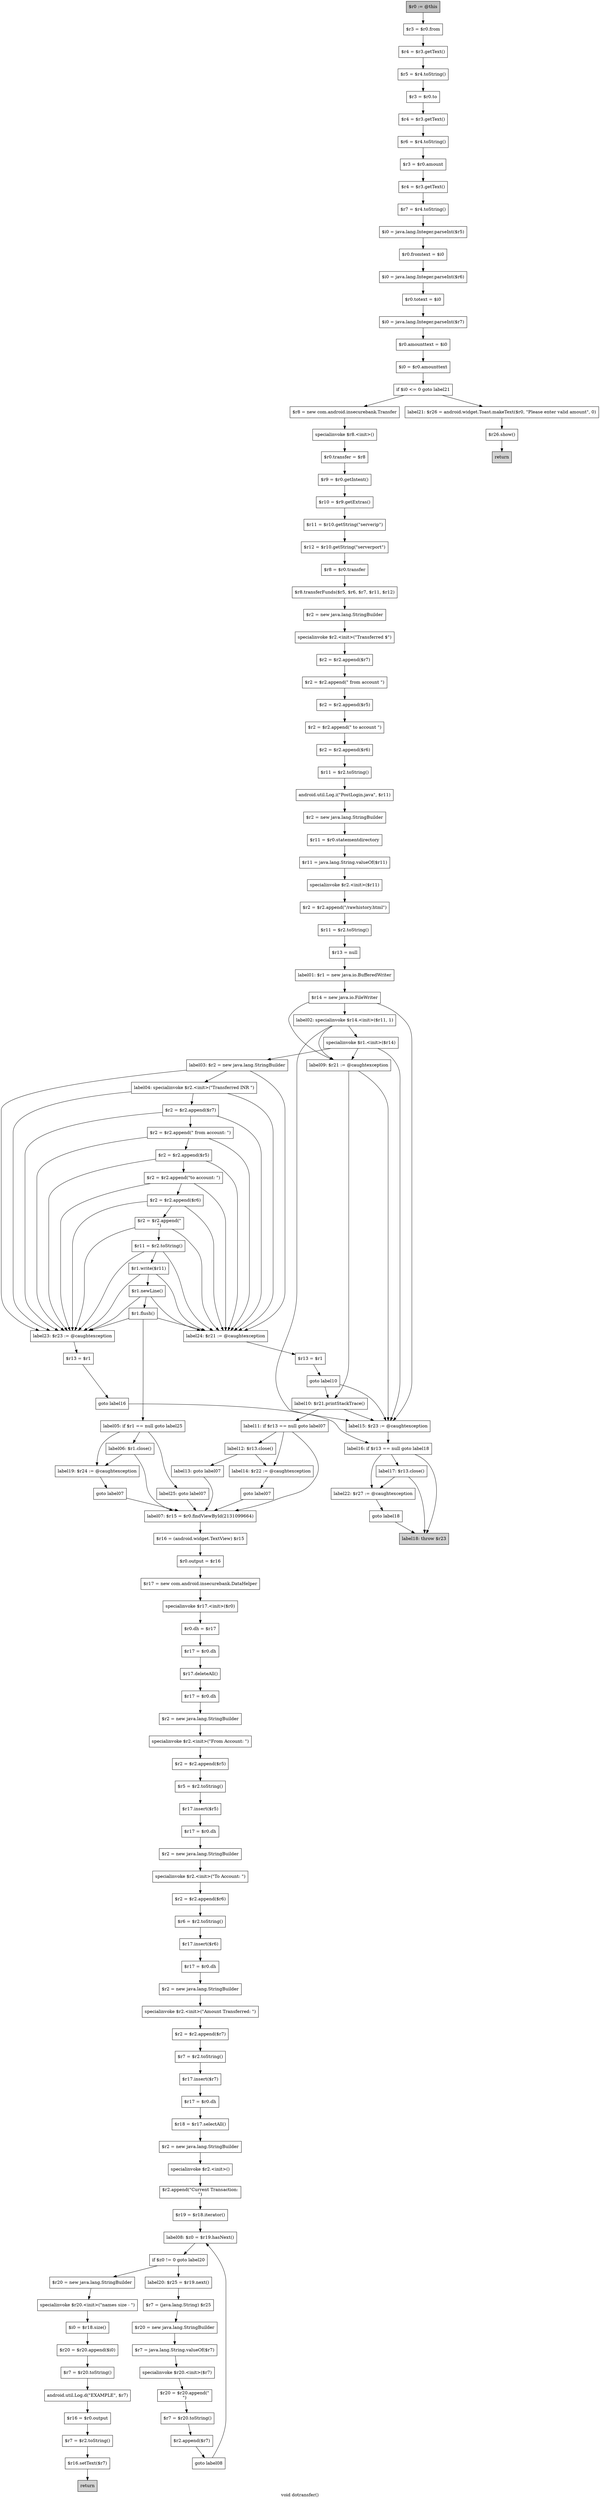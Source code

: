 digraph "void dotransfer()" {
    label="void dotransfer()";
    node [shape=box];
    "0" [style=filled,fillcolor=gray,label="$r0 := @this",];
    "1" [label="$r3 = $r0.from",];
    "0"->"1";
    "2" [label="$r4 = $r3.getText()",];
    "1"->"2";
    "3" [label="$r5 = $r4.toString()",];
    "2"->"3";
    "4" [label="$r3 = $r0.to",];
    "3"->"4";
    "5" [label="$r4 = $r3.getText()",];
    "4"->"5";
    "6" [label="$r6 = $r4.toString()",];
    "5"->"6";
    "7" [label="$r3 = $r0.amount",];
    "6"->"7";
    "8" [label="$r4 = $r3.getText()",];
    "7"->"8";
    "9" [label="$r7 = $r4.toString()",];
    "8"->"9";
    "10" [label="$i0 = java.lang.Integer.parseInt($r5)",];
    "9"->"10";
    "11" [label="$r0.fromtext = $i0",];
    "10"->"11";
    "12" [label="$i0 = java.lang.Integer.parseInt($r6)",];
    "11"->"12";
    "13" [label="$r0.totext = $i0",];
    "12"->"13";
    "14" [label="$i0 = java.lang.Integer.parseInt($r7)",];
    "13"->"14";
    "15" [label="$r0.amounttext = $i0",];
    "14"->"15";
    "16" [label="$i0 = $r0.amounttext",];
    "15"->"16";
    "17" [label="if $i0 <= 0 goto label21",];
    "16"->"17";
    "18" [label="$r8 = new com.android.insecurebank.Transfer",];
    "17"->"18";
    "127" [label="label21: $r26 = android.widget.Toast.makeText($r0, \"Please enter valid amount\", 0)",];
    "17"->"127";
    "19" [label="specialinvoke $r8.<init>()",];
    "18"->"19";
    "20" [label="$r0.transfer = $r8",];
    "19"->"20";
    "21" [label="$r9 = $r0.getIntent()",];
    "20"->"21";
    "22" [label="$r10 = $r9.getExtras()",];
    "21"->"22";
    "23" [label="$r11 = $r10.getString(\"serverip\")",];
    "22"->"23";
    "24" [label="$r12 = $r10.getString(\"serverport\")",];
    "23"->"24";
    "25" [label="$r8 = $r0.transfer",];
    "24"->"25";
    "26" [label="$r8.transferFunds($r5, $r6, $r7, $r11, $r12)",];
    "25"->"26";
    "27" [label="$r2 = new java.lang.StringBuilder",];
    "26"->"27";
    "28" [label="specialinvoke $r2.<init>(\"Transferred $\")",];
    "27"->"28";
    "29" [label="$r2 = $r2.append($r7)",];
    "28"->"29";
    "30" [label="$r2 = $r2.append(\" from account \")",];
    "29"->"30";
    "31" [label="$r2 = $r2.append($r5)",];
    "30"->"31";
    "32" [label="$r2 = $r2.append(\" to account \")",];
    "31"->"32";
    "33" [label="$r2 = $r2.append($r6)",];
    "32"->"33";
    "34" [label="$r11 = $r2.toString()",];
    "33"->"34";
    "35" [label="android.util.Log.i(\"PostLogin.java\", $r11)",];
    "34"->"35";
    "36" [label="$r2 = new java.lang.StringBuilder",];
    "35"->"36";
    "37" [label="$r11 = $r0.statementdirectory",];
    "36"->"37";
    "38" [label="$r11 = java.lang.String.valueOf($r11)",];
    "37"->"38";
    "39" [label="specialinvoke $r2.<init>($r11)",];
    "38"->"39";
    "40" [label="$r2 = $r2.append(\"/rawhistory.html\")",];
    "39"->"40";
    "41" [label="$r11 = $r2.toString()",];
    "40"->"41";
    "42" [label="$r13 = null",];
    "41"->"42";
    "43" [label="label01: $r1 = new java.io.BufferedWriter",];
    "42"->"43";
    "44" [label="$r14 = new java.io.FileWriter",];
    "43"->"44";
    "45" [label="label02: specialinvoke $r14.<init>($r11, 1)",];
    "44"->"45";
    "105" [label="label09: $r21 := @caughtexception",];
    "44"->"105";
    "112" [label="label15: $r23 := @caughtexception",];
    "44"->"112";
    "46" [label="specialinvoke $r1.<init>($r14)",];
    "45"->"46";
    "45"->"105";
    "45"->"112";
    "47" [label="label03: $r2 = new java.lang.StringBuilder",];
    "46"->"47";
    "46"->"105";
    "46"->"112";
    "48" [label="label04: specialinvoke $r2.<init>(\"Transferred INR \")",];
    "47"->"48";
    "132" [label="label23: $r23 := @caughtexception",];
    "47"->"132";
    "135" [label="label24: $r21 := @caughtexception",];
    "47"->"135";
    "49" [label="$r2 = $r2.append($r7)",];
    "48"->"49";
    "48"->"132";
    "48"->"135";
    "50" [label="$r2 = $r2.append(\" from account: \")",];
    "49"->"50";
    "49"->"132";
    "49"->"135";
    "51" [label="$r2 = $r2.append($r5)",];
    "50"->"51";
    "50"->"132";
    "50"->"135";
    "52" [label="$r2 = $r2.append(\"to account: \")",];
    "51"->"52";
    "51"->"132";
    "51"->"135";
    "53" [label="$r2 = $r2.append($r6)",];
    "52"->"53";
    "52"->"132";
    "52"->"135";
    "54" [label="$r2 = $r2.append(\"\n\")",];
    "53"->"54";
    "53"->"132";
    "53"->"135";
    "55" [label="$r11 = $r2.toString()",];
    "54"->"55";
    "54"->"132";
    "54"->"135";
    "56" [label="$r1.write($r11)",];
    "55"->"56";
    "55"->"132";
    "55"->"135";
    "57" [label="$r1.newLine()",];
    "56"->"57";
    "56"->"132";
    "56"->"135";
    "58" [label="$r1.flush()",];
    "57"->"58";
    "57"->"132";
    "57"->"135";
    "59" [label="label05: if $r1 == null goto label25",];
    "58"->"59";
    "58"->"132";
    "58"->"135";
    "60" [label="label06: $r1.close()",];
    "59"->"60";
    "116" [label="label19: $r24 := @caughtexception",];
    "59"->"116";
    "138" [label="label25: goto label07",];
    "59"->"138";
    "61" [label="label07: $r15 = $r0.findViewById(2131099664)",];
    "60"->"61";
    "60"->"116";
    "62" [label="$r16 = (android.widget.TextView) $r15",];
    "61"->"62";
    "63" [label="$r0.output = $r16",];
    "62"->"63";
    "64" [label="$r17 = new com.android.insecurebank.DataHelper",];
    "63"->"64";
    "65" [label="specialinvoke $r17.<init>($r0)",];
    "64"->"65";
    "66" [label="$r0.dh = $r17",];
    "65"->"66";
    "67" [label="$r17 = $r0.dh",];
    "66"->"67";
    "68" [label="$r17.deleteAll()",];
    "67"->"68";
    "69" [label="$r17 = $r0.dh",];
    "68"->"69";
    "70" [label="$r2 = new java.lang.StringBuilder",];
    "69"->"70";
    "71" [label="specialinvoke $r2.<init>(\"From Account: \")",];
    "70"->"71";
    "72" [label="$r2 = $r2.append($r5)",];
    "71"->"72";
    "73" [label="$r5 = $r2.toString()",];
    "72"->"73";
    "74" [label="$r17.insert($r5)",];
    "73"->"74";
    "75" [label="$r17 = $r0.dh",];
    "74"->"75";
    "76" [label="$r2 = new java.lang.StringBuilder",];
    "75"->"76";
    "77" [label="specialinvoke $r2.<init>(\"To Account: \")",];
    "76"->"77";
    "78" [label="$r2 = $r2.append($r6)",];
    "77"->"78";
    "79" [label="$r6 = $r2.toString()",];
    "78"->"79";
    "80" [label="$r17.insert($r6)",];
    "79"->"80";
    "81" [label="$r17 = $r0.dh",];
    "80"->"81";
    "82" [label="$r2 = new java.lang.StringBuilder",];
    "81"->"82";
    "83" [label="specialinvoke $r2.<init>(\"Amount Transferred: \")",];
    "82"->"83";
    "84" [label="$r2 = $r2.append($r7)",];
    "83"->"84";
    "85" [label="$r7 = $r2.toString()",];
    "84"->"85";
    "86" [label="$r17.insert($r7)",];
    "85"->"86";
    "87" [label="$r17 = $r0.dh",];
    "86"->"87";
    "88" [label="$r18 = $r17.selectAll()",];
    "87"->"88";
    "89" [label="$r2 = new java.lang.StringBuilder",];
    "88"->"89";
    "90" [label="specialinvoke $r2.<init>()",];
    "89"->"90";
    "91" [label="$r2.append(\"Current Transaction:\n\")",];
    "90"->"91";
    "92" [label="$r19 = $r18.iterator()",];
    "91"->"92";
    "93" [label="label08: $z0 = $r19.hasNext()",];
    "92"->"93";
    "94" [label="if $z0 != 0 goto label20",];
    "93"->"94";
    "95" [label="$r20 = new java.lang.StringBuilder",];
    "94"->"95";
    "118" [label="label20: $r25 = $r19.next()",];
    "94"->"118";
    "96" [label="specialinvoke $r20.<init>(\"names size - \")",];
    "95"->"96";
    "97" [label="$i0 = $r18.size()",];
    "96"->"97";
    "98" [label="$r20 = $r20.append($i0)",];
    "97"->"98";
    "99" [label="$r7 = $r20.toString()",];
    "98"->"99";
    "100" [label="android.util.Log.d(\"EXAMPLE\", $r7)",];
    "99"->"100";
    "101" [label="$r16 = $r0.output",];
    "100"->"101";
    "102" [label="$r7 = $r2.toString()",];
    "101"->"102";
    "103" [label="$r16.setText($r7)",];
    "102"->"103";
    "104" [style=filled,fillcolor=lightgray,label="return",];
    "103"->"104";
    "106" [label="label10: $r21.printStackTrace()",];
    "105"->"106";
    "105"->"112";
    "107" [label="label11: if $r13 == null goto label07",];
    "106"->"107";
    "106"->"112";
    "107"->"61";
    "108" [label="label12: $r13.close()",];
    "107"->"108";
    "110" [label="label14: $r22 := @caughtexception",];
    "107"->"110";
    "109" [label="label13: goto label07",];
    "108"->"109";
    "108"->"110";
    "109"->"61";
    "111" [label="goto label07",];
    "110"->"111";
    "111"->"61";
    "113" [label="label16: if $r13 == null goto label18",];
    "112"->"113";
    "114" [label="label17: $r13.close()",];
    "113"->"114";
    "115" [style=filled,fillcolor=lightgray,label="label18: throw $r23",];
    "113"->"115";
    "130" [label="label22: $r27 := @caughtexception",];
    "113"->"130";
    "114"->"115";
    "114"->"130";
    "117" [label="goto label07",];
    "116"->"117";
    "117"->"61";
    "119" [label="$r7 = (java.lang.String) $r25",];
    "118"->"119";
    "120" [label="$r20 = new java.lang.StringBuilder",];
    "119"->"120";
    "121" [label="$r7 = java.lang.String.valueOf($r7)",];
    "120"->"121";
    "122" [label="specialinvoke $r20.<init>($r7)",];
    "121"->"122";
    "123" [label="$r20 = $r20.append(\"\n\")",];
    "122"->"123";
    "124" [label="$r7 = $r20.toString()",];
    "123"->"124";
    "125" [label="$r2.append($r7)",];
    "124"->"125";
    "126" [label="goto label08",];
    "125"->"126";
    "126"->"93";
    "128" [label="$r26.show()",];
    "127"->"128";
    "129" [style=filled,fillcolor=lightgray,label="return",];
    "128"->"129";
    "131" [label="goto label18",];
    "130"->"131";
    "131"->"115";
    "133" [label="$r13 = $r1",];
    "132"->"133";
    "134" [label="goto label16",];
    "133"->"134";
    "134"->"113";
    "136" [label="$r13 = $r1",];
    "135"->"136";
    "137" [label="goto label10",];
    "136"->"137";
    "137"->"106";
    "137"->"112";
    "138"->"61";
}

